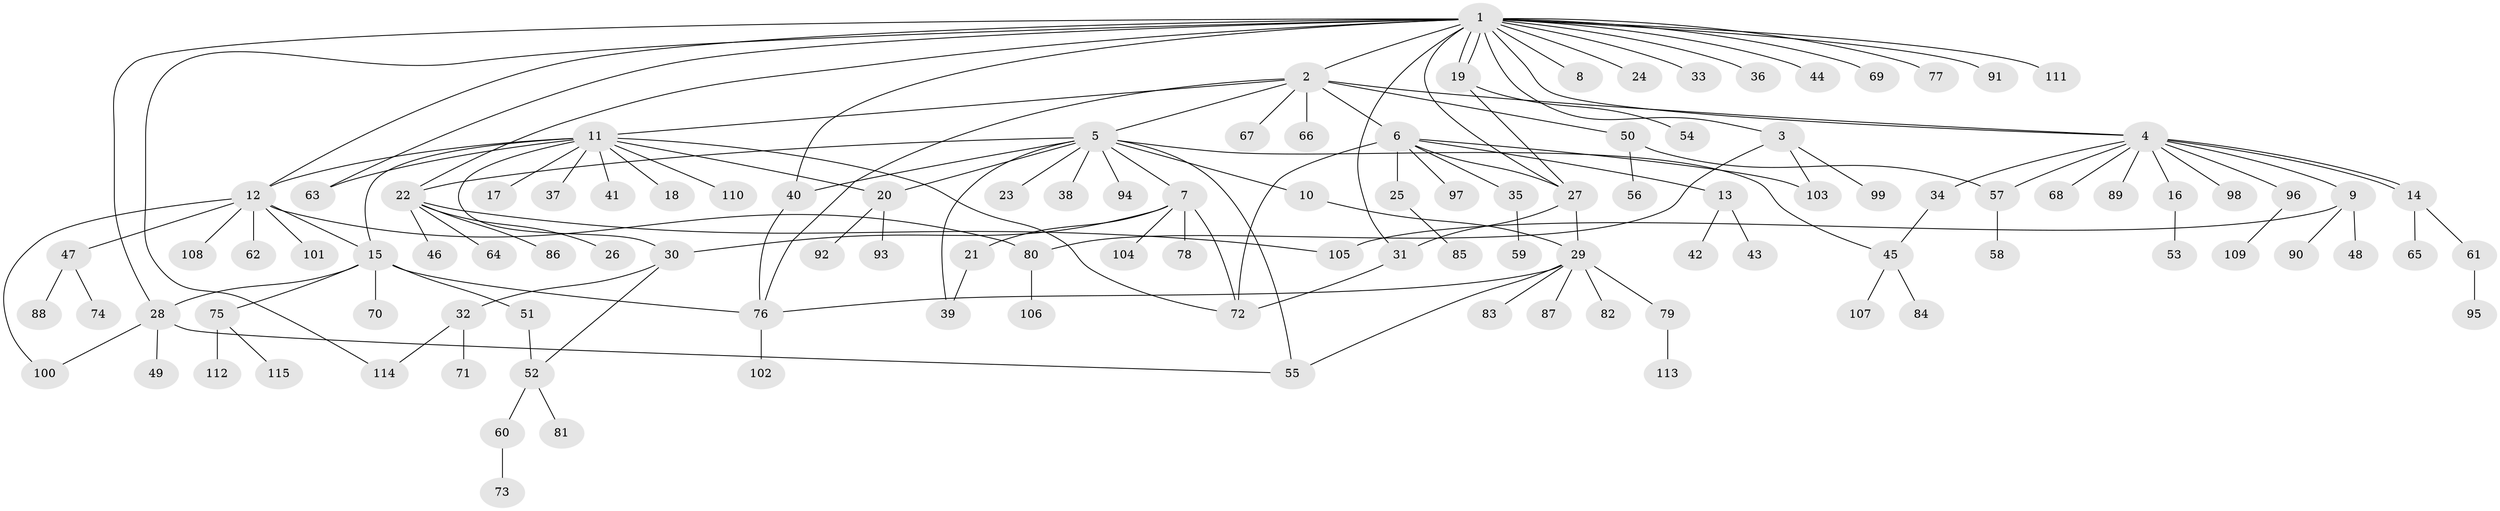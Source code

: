 // coarse degree distribution, {1: 0.7375, 10: 0.0125, 4: 0.025, 13: 0.025, 8: 0.0125, 3: 0.025, 2: 0.125, 18: 0.0125, 24: 0.0125, 5: 0.0125}
// Generated by graph-tools (version 1.1) at 2025/51/03/04/25 21:51:50]
// undirected, 115 vertices, 146 edges
graph export_dot {
graph [start="1"]
  node [color=gray90,style=filled];
  1;
  2;
  3;
  4;
  5;
  6;
  7;
  8;
  9;
  10;
  11;
  12;
  13;
  14;
  15;
  16;
  17;
  18;
  19;
  20;
  21;
  22;
  23;
  24;
  25;
  26;
  27;
  28;
  29;
  30;
  31;
  32;
  33;
  34;
  35;
  36;
  37;
  38;
  39;
  40;
  41;
  42;
  43;
  44;
  45;
  46;
  47;
  48;
  49;
  50;
  51;
  52;
  53;
  54;
  55;
  56;
  57;
  58;
  59;
  60;
  61;
  62;
  63;
  64;
  65;
  66;
  67;
  68;
  69;
  70;
  71;
  72;
  73;
  74;
  75;
  76;
  77;
  78;
  79;
  80;
  81;
  82;
  83;
  84;
  85;
  86;
  87;
  88;
  89;
  90;
  91;
  92;
  93;
  94;
  95;
  96;
  97;
  98;
  99;
  100;
  101;
  102;
  103;
  104;
  105;
  106;
  107;
  108;
  109;
  110;
  111;
  112;
  113;
  114;
  115;
  1 -- 2;
  1 -- 3;
  1 -- 4;
  1 -- 8;
  1 -- 12;
  1 -- 19;
  1 -- 19;
  1 -- 22;
  1 -- 24;
  1 -- 27;
  1 -- 28;
  1 -- 31;
  1 -- 33;
  1 -- 36;
  1 -- 40;
  1 -- 44;
  1 -- 63;
  1 -- 69;
  1 -- 77;
  1 -- 91;
  1 -- 111;
  1 -- 114;
  2 -- 4;
  2 -- 5;
  2 -- 6;
  2 -- 11;
  2 -- 50;
  2 -- 66;
  2 -- 67;
  2 -- 76;
  3 -- 80;
  3 -- 99;
  3 -- 103;
  4 -- 9;
  4 -- 14;
  4 -- 14;
  4 -- 16;
  4 -- 34;
  4 -- 57;
  4 -- 68;
  4 -- 89;
  4 -- 96;
  4 -- 98;
  5 -- 7;
  5 -- 10;
  5 -- 20;
  5 -- 22;
  5 -- 23;
  5 -- 38;
  5 -- 39;
  5 -- 40;
  5 -- 45;
  5 -- 55;
  5 -- 94;
  6 -- 13;
  6 -- 25;
  6 -- 27;
  6 -- 35;
  6 -- 72;
  6 -- 97;
  6 -- 103;
  7 -- 21;
  7 -- 30;
  7 -- 72;
  7 -- 78;
  7 -- 104;
  9 -- 48;
  9 -- 90;
  9 -- 105;
  10 -- 29;
  11 -- 12;
  11 -- 15;
  11 -- 17;
  11 -- 18;
  11 -- 20;
  11 -- 30;
  11 -- 37;
  11 -- 41;
  11 -- 63;
  11 -- 72;
  11 -- 110;
  12 -- 15;
  12 -- 47;
  12 -- 62;
  12 -- 80;
  12 -- 100;
  12 -- 101;
  12 -- 108;
  13 -- 42;
  13 -- 43;
  14 -- 61;
  14 -- 65;
  15 -- 28;
  15 -- 51;
  15 -- 70;
  15 -- 75;
  15 -- 76;
  16 -- 53;
  19 -- 27;
  19 -- 54;
  20 -- 92;
  20 -- 93;
  21 -- 39;
  22 -- 26;
  22 -- 46;
  22 -- 64;
  22 -- 86;
  22 -- 105;
  25 -- 85;
  27 -- 29;
  27 -- 31;
  28 -- 49;
  28 -- 55;
  28 -- 100;
  29 -- 55;
  29 -- 76;
  29 -- 79;
  29 -- 82;
  29 -- 83;
  29 -- 87;
  30 -- 32;
  30 -- 52;
  31 -- 72;
  32 -- 71;
  32 -- 114;
  34 -- 45;
  35 -- 59;
  40 -- 76;
  45 -- 84;
  45 -- 107;
  47 -- 74;
  47 -- 88;
  50 -- 56;
  50 -- 57;
  51 -- 52;
  52 -- 60;
  52 -- 81;
  57 -- 58;
  60 -- 73;
  61 -- 95;
  75 -- 112;
  75 -- 115;
  76 -- 102;
  79 -- 113;
  80 -- 106;
  96 -- 109;
}
